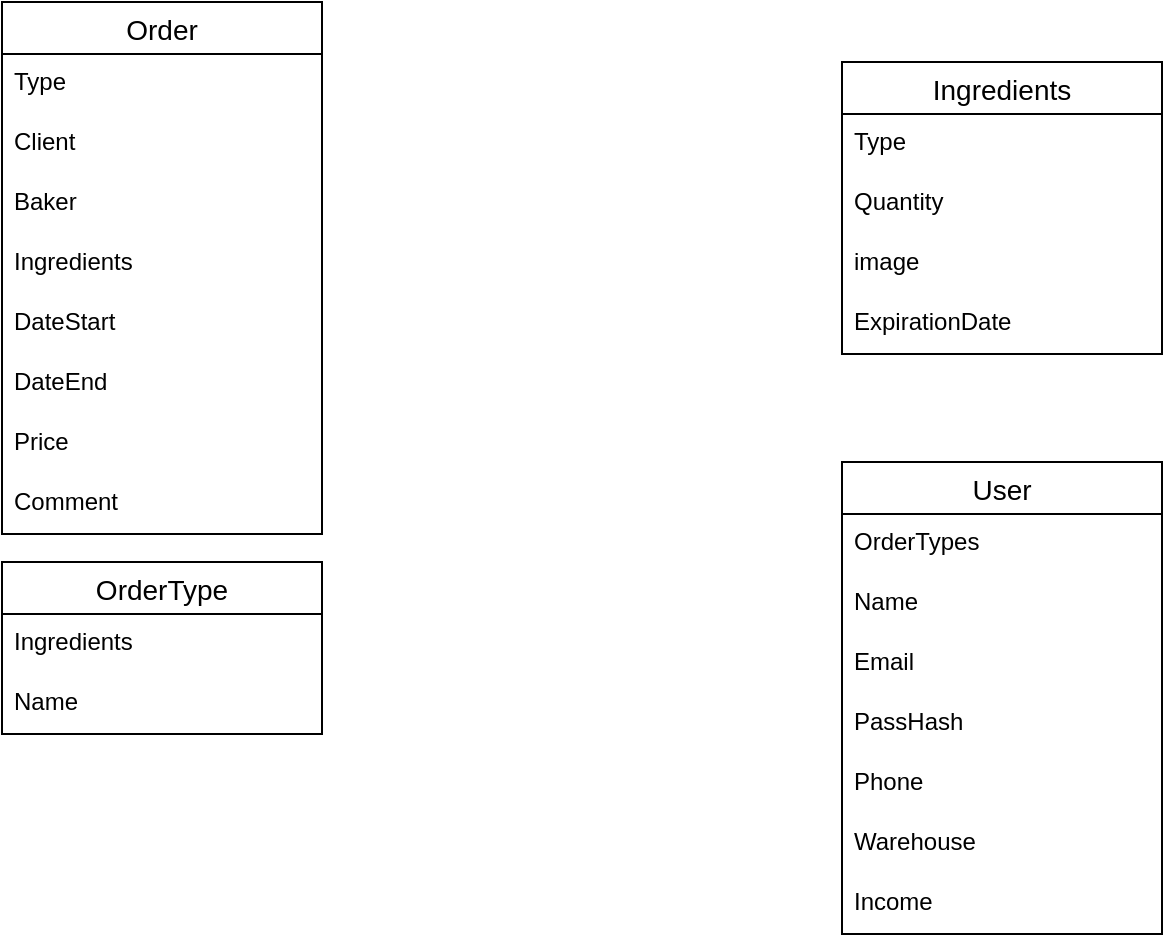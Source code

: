 <mxfile version="20.8.4" type="github">
  <diagram id="2iXXhA9O0UARQcqjK3L7" name="Page-1">
    <mxGraphModel dx="794" dy="799" grid="1" gridSize="10" guides="1" tooltips="1" connect="1" arrows="1" fold="1" page="1" pageScale="1" pageWidth="850" pageHeight="1100" math="0" shadow="0">
      <root>
        <mxCell id="0" />
        <mxCell id="1" parent="0" />
        <mxCell id="EvsIxt0ZGxdemUzoqi05-1" value="Order" style="swimlane;fontStyle=0;childLayout=stackLayout;horizontal=1;startSize=26;horizontalStack=0;resizeParent=1;resizeParentMax=0;resizeLast=0;collapsible=1;marginBottom=0;align=center;fontSize=14;" vertex="1" parent="1">
          <mxGeometry x="150" y="100" width="160" height="266" as="geometry" />
        </mxCell>
        <mxCell id="EvsIxt0ZGxdemUzoqi05-2" value="Type" style="text;strokeColor=none;fillColor=none;spacingLeft=4;spacingRight=4;overflow=hidden;rotatable=0;points=[[0,0.5],[1,0.5]];portConstraint=eastwest;fontSize=12;" vertex="1" parent="EvsIxt0ZGxdemUzoqi05-1">
          <mxGeometry y="26" width="160" height="30" as="geometry" />
        </mxCell>
        <mxCell id="EvsIxt0ZGxdemUzoqi05-3" value="Client" style="text;strokeColor=none;fillColor=none;spacingLeft=4;spacingRight=4;overflow=hidden;rotatable=0;points=[[0,0.5],[1,0.5]];portConstraint=eastwest;fontSize=12;" vertex="1" parent="EvsIxt0ZGxdemUzoqi05-1">
          <mxGeometry y="56" width="160" height="30" as="geometry" />
        </mxCell>
        <mxCell id="EvsIxt0ZGxdemUzoqi05-4" value="Baker" style="text;strokeColor=none;fillColor=none;spacingLeft=4;spacingRight=4;overflow=hidden;rotatable=0;points=[[0,0.5],[1,0.5]];portConstraint=eastwest;fontSize=12;" vertex="1" parent="EvsIxt0ZGxdemUzoqi05-1">
          <mxGeometry y="86" width="160" height="30" as="geometry" />
        </mxCell>
        <mxCell id="EvsIxt0ZGxdemUzoqi05-17" value="Ingredients" style="text;strokeColor=none;fillColor=none;spacingLeft=4;spacingRight=4;overflow=hidden;rotatable=0;points=[[0,0.5],[1,0.5]];portConstraint=eastwest;fontSize=12;" vertex="1" parent="EvsIxt0ZGxdemUzoqi05-1">
          <mxGeometry y="116" width="160" height="30" as="geometry" />
        </mxCell>
        <mxCell id="EvsIxt0ZGxdemUzoqi05-18" value="DateStart" style="text;strokeColor=none;fillColor=none;spacingLeft=4;spacingRight=4;overflow=hidden;rotatable=0;points=[[0,0.5],[1,0.5]];portConstraint=eastwest;fontSize=12;" vertex="1" parent="EvsIxt0ZGxdemUzoqi05-1">
          <mxGeometry y="146" width="160" height="30" as="geometry" />
        </mxCell>
        <mxCell id="EvsIxt0ZGxdemUzoqi05-19" value="DateEnd" style="text;strokeColor=none;fillColor=none;spacingLeft=4;spacingRight=4;overflow=hidden;rotatable=0;points=[[0,0.5],[1,0.5]];portConstraint=eastwest;fontSize=12;" vertex="1" parent="EvsIxt0ZGxdemUzoqi05-1">
          <mxGeometry y="176" width="160" height="30" as="geometry" />
        </mxCell>
        <mxCell id="EvsIxt0ZGxdemUzoqi05-25" value="Price" style="text;strokeColor=none;fillColor=none;spacingLeft=4;spacingRight=4;overflow=hidden;rotatable=0;points=[[0,0.5],[1,0.5]];portConstraint=eastwest;fontSize=12;" vertex="1" parent="EvsIxt0ZGxdemUzoqi05-1">
          <mxGeometry y="206" width="160" height="30" as="geometry" />
        </mxCell>
        <mxCell id="EvsIxt0ZGxdemUzoqi05-24" value="Comment" style="text;strokeColor=none;fillColor=none;spacingLeft=4;spacingRight=4;overflow=hidden;rotatable=0;points=[[0,0.5],[1,0.5]];portConstraint=eastwest;fontSize=12;" vertex="1" parent="EvsIxt0ZGxdemUzoqi05-1">
          <mxGeometry y="236" width="160" height="30" as="geometry" />
        </mxCell>
        <mxCell id="EvsIxt0ZGxdemUzoqi05-5" value="Ingredients" style="swimlane;fontStyle=0;childLayout=stackLayout;horizontal=1;startSize=26;horizontalStack=0;resizeParent=1;resizeParentMax=0;resizeLast=0;collapsible=1;marginBottom=0;align=center;fontSize=14;" vertex="1" parent="1">
          <mxGeometry x="570" y="130" width="160" height="146" as="geometry" />
        </mxCell>
        <mxCell id="EvsIxt0ZGxdemUzoqi05-6" value="Type" style="text;strokeColor=none;fillColor=none;spacingLeft=4;spacingRight=4;overflow=hidden;rotatable=0;points=[[0,0.5],[1,0.5]];portConstraint=eastwest;fontSize=12;" vertex="1" parent="EvsIxt0ZGxdemUzoqi05-5">
          <mxGeometry y="26" width="160" height="30" as="geometry" />
        </mxCell>
        <mxCell id="EvsIxt0ZGxdemUzoqi05-7" value="Quantity" style="text;strokeColor=none;fillColor=none;spacingLeft=4;spacingRight=4;overflow=hidden;rotatable=0;points=[[0,0.5],[1,0.5]];portConstraint=eastwest;fontSize=12;" vertex="1" parent="EvsIxt0ZGxdemUzoqi05-5">
          <mxGeometry y="56" width="160" height="30" as="geometry" />
        </mxCell>
        <mxCell id="EvsIxt0ZGxdemUzoqi05-8" value="image" style="text;strokeColor=none;fillColor=none;spacingLeft=4;spacingRight=4;overflow=hidden;rotatable=0;points=[[0,0.5],[1,0.5]];portConstraint=eastwest;fontSize=12;" vertex="1" parent="EvsIxt0ZGxdemUzoqi05-5">
          <mxGeometry y="86" width="160" height="30" as="geometry" />
        </mxCell>
        <mxCell id="EvsIxt0ZGxdemUzoqi05-26" value="ExpirationDate" style="text;strokeColor=none;fillColor=none;spacingLeft=4;spacingRight=4;overflow=hidden;rotatable=0;points=[[0,0.5],[1,0.5]];portConstraint=eastwest;fontSize=12;" vertex="1" parent="EvsIxt0ZGxdemUzoqi05-5">
          <mxGeometry y="116" width="160" height="30" as="geometry" />
        </mxCell>
        <mxCell id="EvsIxt0ZGxdemUzoqi05-9" value="User" style="swimlane;fontStyle=0;childLayout=stackLayout;horizontal=1;startSize=26;horizontalStack=0;resizeParent=1;resizeParentMax=0;resizeLast=0;collapsible=1;marginBottom=0;align=center;fontSize=14;" vertex="1" parent="1">
          <mxGeometry x="570" y="330" width="160" height="236" as="geometry" />
        </mxCell>
        <mxCell id="EvsIxt0ZGxdemUzoqi05-10" value="OrderTypes" style="text;strokeColor=none;fillColor=none;spacingLeft=4;spacingRight=4;overflow=hidden;rotatable=0;points=[[0,0.5],[1,0.5]];portConstraint=eastwest;fontSize=12;" vertex="1" parent="EvsIxt0ZGxdemUzoqi05-9">
          <mxGeometry y="26" width="160" height="30" as="geometry" />
        </mxCell>
        <mxCell id="EvsIxt0ZGxdemUzoqi05-11" value="Name" style="text;strokeColor=none;fillColor=none;spacingLeft=4;spacingRight=4;overflow=hidden;rotatable=0;points=[[0,0.5],[1,0.5]];portConstraint=eastwest;fontSize=12;" vertex="1" parent="EvsIxt0ZGxdemUzoqi05-9">
          <mxGeometry y="56" width="160" height="30" as="geometry" />
        </mxCell>
        <mxCell id="EvsIxt0ZGxdemUzoqi05-12" value="Email" style="text;strokeColor=none;fillColor=none;spacingLeft=4;spacingRight=4;overflow=hidden;rotatable=0;points=[[0,0.5],[1,0.5]];portConstraint=eastwest;fontSize=12;" vertex="1" parent="EvsIxt0ZGxdemUzoqi05-9">
          <mxGeometry y="86" width="160" height="30" as="geometry" />
        </mxCell>
        <mxCell id="EvsIxt0ZGxdemUzoqi05-20" value="PassHash" style="text;strokeColor=none;fillColor=none;spacingLeft=4;spacingRight=4;overflow=hidden;rotatable=0;points=[[0,0.5],[1,0.5]];portConstraint=eastwest;fontSize=12;" vertex="1" parent="EvsIxt0ZGxdemUzoqi05-9">
          <mxGeometry y="116" width="160" height="30" as="geometry" />
        </mxCell>
        <mxCell id="EvsIxt0ZGxdemUzoqi05-21" value="Phone" style="text;strokeColor=none;fillColor=none;spacingLeft=4;spacingRight=4;overflow=hidden;rotatable=0;points=[[0,0.5],[1,0.5]];portConstraint=eastwest;fontSize=12;" vertex="1" parent="EvsIxt0ZGxdemUzoqi05-9">
          <mxGeometry y="146" width="160" height="30" as="geometry" />
        </mxCell>
        <mxCell id="EvsIxt0ZGxdemUzoqi05-22" value="Warehouse" style="text;strokeColor=none;fillColor=none;spacingLeft=4;spacingRight=4;overflow=hidden;rotatable=0;points=[[0,0.5],[1,0.5]];portConstraint=eastwest;fontSize=12;" vertex="1" parent="EvsIxt0ZGxdemUzoqi05-9">
          <mxGeometry y="176" width="160" height="30" as="geometry" />
        </mxCell>
        <mxCell id="EvsIxt0ZGxdemUzoqi05-23" value="Income" style="text;strokeColor=none;fillColor=none;spacingLeft=4;spacingRight=4;overflow=hidden;rotatable=0;points=[[0,0.5],[1,0.5]];portConstraint=eastwest;fontSize=12;" vertex="1" parent="EvsIxt0ZGxdemUzoqi05-9">
          <mxGeometry y="206" width="160" height="30" as="geometry" />
        </mxCell>
        <mxCell id="EvsIxt0ZGxdemUzoqi05-13" value="OrderType" style="swimlane;fontStyle=0;childLayout=stackLayout;horizontal=1;startSize=26;horizontalStack=0;resizeParent=1;resizeParentMax=0;resizeLast=0;collapsible=1;marginBottom=0;align=center;fontSize=14;" vertex="1" parent="1">
          <mxGeometry x="150" y="380" width="160" height="86" as="geometry" />
        </mxCell>
        <mxCell id="EvsIxt0ZGxdemUzoqi05-14" value="Ingredients" style="text;strokeColor=none;fillColor=none;spacingLeft=4;spacingRight=4;overflow=hidden;rotatable=0;points=[[0,0.5],[1,0.5]];portConstraint=eastwest;fontSize=12;" vertex="1" parent="EvsIxt0ZGxdemUzoqi05-13">
          <mxGeometry y="26" width="160" height="30" as="geometry" />
        </mxCell>
        <mxCell id="EvsIxt0ZGxdemUzoqi05-15" value="Name" style="text;strokeColor=none;fillColor=none;spacingLeft=4;spacingRight=4;overflow=hidden;rotatable=0;points=[[0,0.5],[1,0.5]];portConstraint=eastwest;fontSize=12;" vertex="1" parent="EvsIxt0ZGxdemUzoqi05-13">
          <mxGeometry y="56" width="160" height="30" as="geometry" />
        </mxCell>
      </root>
    </mxGraphModel>
  </diagram>
</mxfile>
